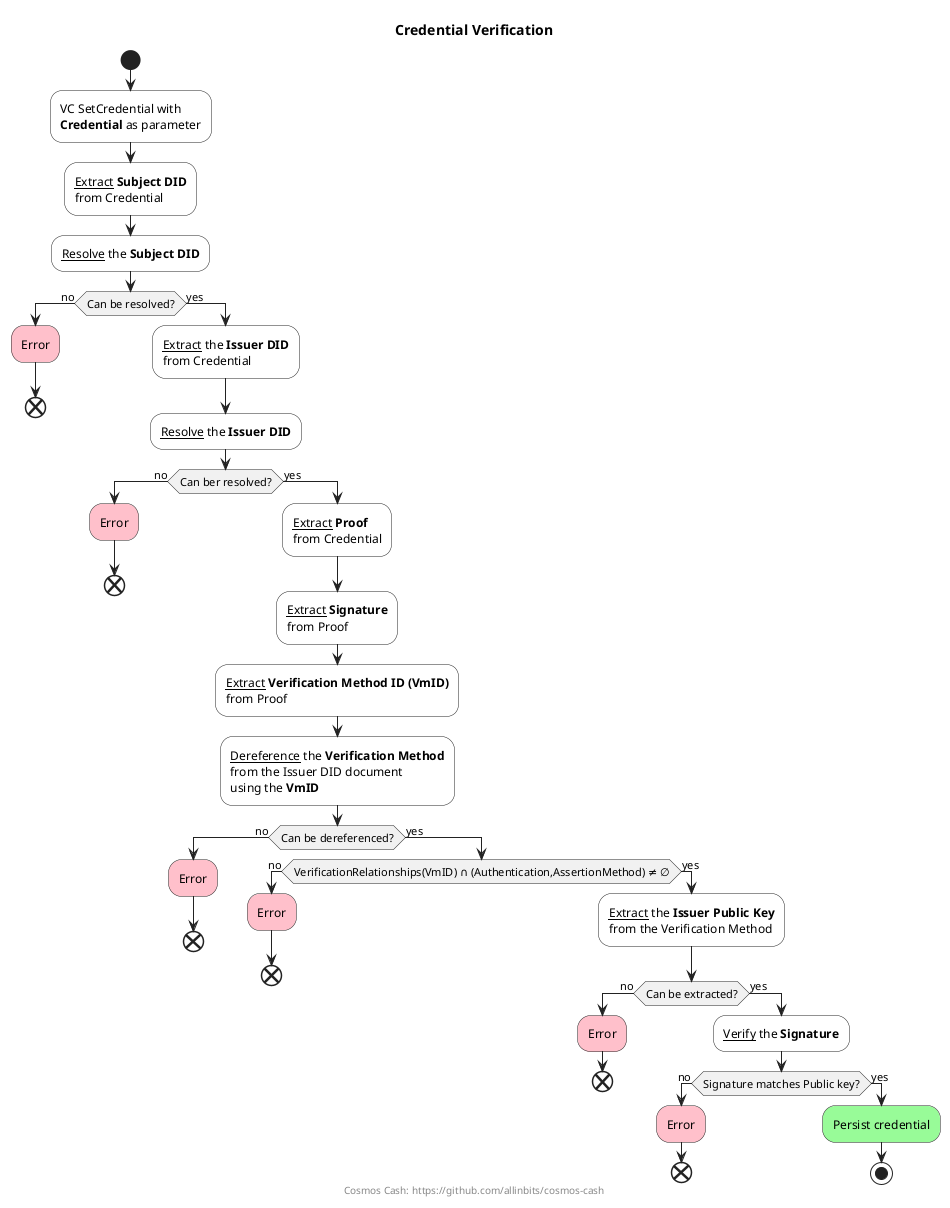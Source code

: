 @startuml
title Credential Verification
footer Cosmos Cash: https://github.com/allinbits/cosmos-cash

<style>
activityDiagram {
  LineColor #222
  FontName sans
}
</style>
skinparam monochrome false
skinparam shadowing false

start
#white:VC SetCredential with
**Credential** as parameter;
#white:__Extract__ **Subject DID**
from Credential;
#white:__Resolve__ the **Subject DID**;
if (Can be resolved?) then (no)
    #pink:Error;
    end
else (yes)
    #white:__Extract__ the **Issuer DID**
    from Credential;
    #white:__Resolve__ the **Issuer DID**;
    if (Can ber resolved?) then (no)
        #pink:Error;
        end
    else (yes)
        #white:__Extract__ **Proof**
        from Credential;
        #white:__Extract__ **Signature**
        from Proof;
        #white:__Extract__ **Verification Method ID (VmID)**
        from Proof;
        #white:__Dereference__ the **Verification Method**
        from the Issuer DID document
        using the **VmID**;
        if (Can be dereferenced?) then (no)
            #pink:Error;
            end
        else (yes)
            if (VerificationRelationships(VmID) ∩ (Authentication,AssertionMethod) ≠ ∅) then (no)
                #pink:Error;
                end
            else (yes)
                #white:__Extract__ the **Issuer Public Key**
                from the Verification Method;
                if (Can be extracted?) then (no)
                    #pink:Error;
                    end
                else (yes)
                   #white:__Verify__ the **Signature**;
                   if (Signature matches Public key?) then (no)
                       #pink:Error;
                       end
                   else (yes)
                       #palegreen:Persist credential;
                       stop
                   endif
                endif
            endif
        endif
    endif
endif

@enduml